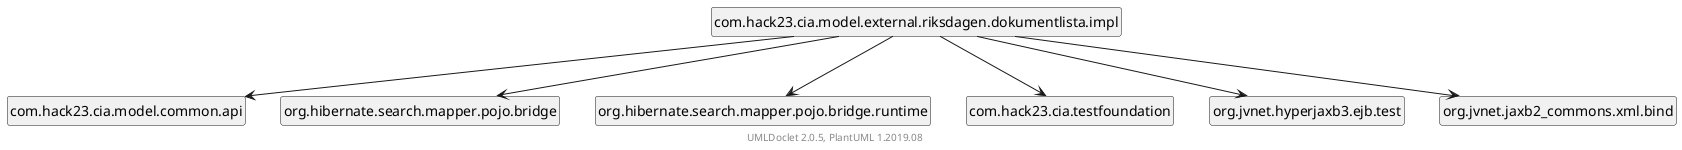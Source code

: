 @startuml
    set namespaceSeparator none
    hide circle
    hide empty fields
    hide empty methods

    com.hack23.cia.model.external.riksdagen.dokumentlista.impl --> com.hack23.cia.model.common.api
    com.hack23.cia.model.external.riksdagen.dokumentlista.impl --> org.hibernate.search.mapper.pojo.bridge
    com.hack23.cia.model.external.riksdagen.dokumentlista.impl --> org.hibernate.search.mapper.pojo.bridge.runtime
    com.hack23.cia.model.external.riksdagen.dokumentlista.impl --> com.hack23.cia.testfoundation
    com.hack23.cia.model.external.riksdagen.dokumentlista.impl --> org.jvnet.hyperjaxb3.ejb.test
    com.hack23.cia.model.external.riksdagen.dokumentlista.impl --> org.jvnet.jaxb2_commons.xml.bind

    ' Package links
    class "com.hack23.cia.model.external.riksdagen.dokumentlista.impl" [[com/hack23/cia/model/external/riksdagen/dokumentlista/impl/package-summary.html]] {
    }

    center footer UMLDoclet 2.0.5, PlantUML 1.2019.08
@enduml
